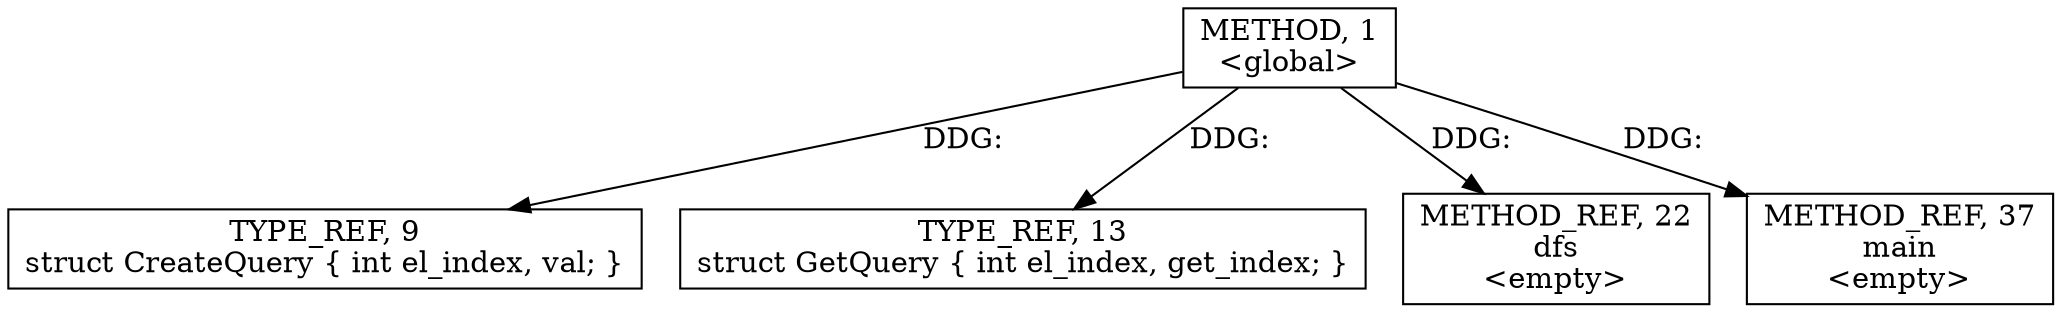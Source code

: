 digraph "&lt;global&gt;" {  
node [shape="rect"];  
"111669149696" [label = <METHOD, 1<BR/>&lt;global&gt;> ]
"180388626432" [label = <TYPE_REF, 9<BR/>struct CreateQuery { int el_index, val; }> ]
"180388626433" [label = <TYPE_REF, 13<BR/>struct GetQuery { int el_index, get_index; }> ]
"124554051584" [label = <METHOD_REF, 22<BR/>dfs<BR/>&lt;empty&gt;> ]
"124554051585" [label = <METHOD_REF, 37<BR/>main<BR/>&lt;empty&gt;> ]
  "111669149696" -> "180388626432"  [ label = "DDG: "] 
  "111669149696" -> "180388626433"  [ label = "DDG: "] 
  "111669149696" -> "124554051584"  [ label = "DDG: "] 
  "111669149696" -> "124554051585"  [ label = "DDG: "] 
}

